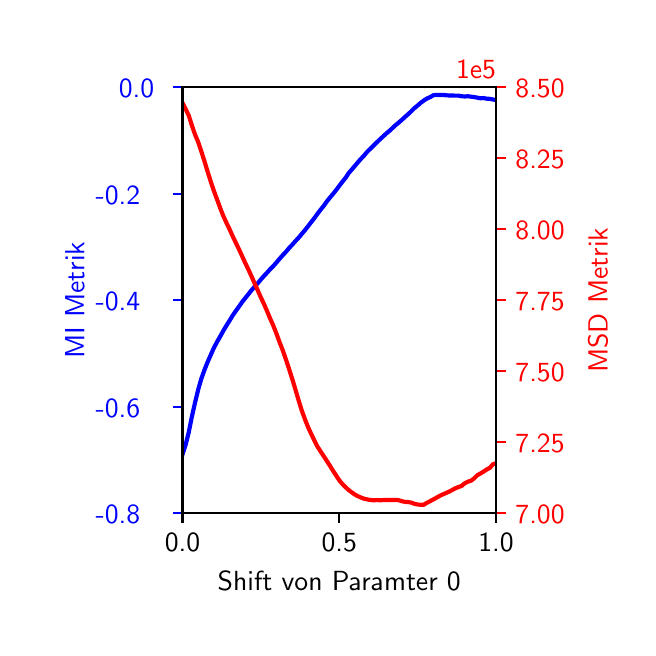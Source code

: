 \begingroup%
\makeatletter%
\begin{pgfpicture}%
\pgfpathrectangle{\pgfpointorigin}{\pgfqpoint{3.0in}{3.0in}}%
\pgfusepath{use as bounding box, clip}%
\begin{pgfscope}%
\pgfsetbuttcap%
\pgfsetmiterjoin%
\definecolor{currentfill}{rgb}{1.0,1.0,1.0}%
\pgfsetfillcolor{currentfill}%
\pgfsetlinewidth{0.0pt}%
\definecolor{currentstroke}{rgb}{1.0,1.0,1.0}%
\pgfsetstrokecolor{currentstroke}%
\pgfsetdash{}{0pt}%
\pgfpathmoveto{\pgfqpoint{0.0in}{0.0in}}%
\pgfpathlineto{\pgfqpoint{3.0in}{0.0in}}%
\pgfpathlineto{\pgfqpoint{3.0in}{3.0in}}%
\pgfpathlineto{\pgfqpoint{0.0in}{3.0in}}%
\pgfpathclose%
\pgfusepath{fill}%
\end{pgfscope}%
\begin{pgfscope}%
\pgfsetbuttcap%
\pgfsetmiterjoin%
\definecolor{currentfill}{rgb}{1.0,1.0,1.0}%
\pgfsetfillcolor{currentfill}%
\pgfsetlinewidth{0.0pt}%
\definecolor{currentstroke}{rgb}{0.0,0.0,0.0}%
\pgfsetstrokecolor{currentstroke}%
\pgfsetstrokeopacity{0.0}%
\pgfsetdash{}{0pt}%
\pgfpathmoveto{\pgfqpoint{0.774in}{0.572in}}%
\pgfpathlineto{\pgfqpoint{2.342in}{0.572in}}%
\pgfpathlineto{\pgfqpoint{2.342in}{2.703in}}%
\pgfpathlineto{\pgfqpoint{0.774in}{2.703in}}%
\pgfpathclose%
\pgfusepath{fill}%
\end{pgfscope}%
\begin{pgfscope}%
\pgfsetbuttcap%
\pgfsetroundjoin%
\definecolor{currentfill}{rgb}{0.0,0.0,0.0}%
\pgfsetfillcolor{currentfill}%
\pgfsetlinewidth{0.803pt}%
\definecolor{currentstroke}{rgb}{0.0,0.0,0.0}%
\pgfsetstrokecolor{currentstroke}%
\pgfsetdash{}{0pt}%
\pgfsys@defobject{currentmarker}{\pgfqpoint{0.0in}{-0.049in}}{\pgfqpoint{0.0in}{0.0in}}{%
\pgfpathmoveto{\pgfqpoint{0.0in}{0.0in}}%
\pgfpathlineto{\pgfqpoint{0.0in}{-0.049in}}%
\pgfusepath{stroke,fill}%
}%
\begin{pgfscope}%
\pgfsys@transformshift{0.774in}{0.572in}%
\pgfsys@useobject{currentmarker}{}%
\end{pgfscope}%
\end{pgfscope}%
\begin{pgfscope}%
\definecolor{textcolor}{rgb}{0.0,0.0,0.0}%
\pgfsetstrokecolor{textcolor}%
\pgfsetfillcolor{textcolor}%
\pgftext[x=0.774in,y=0.474in,,top]{\color{textcolor}\sffamily\fontsize{10.0}{12.0}\selectfont 0.0}%
\end{pgfscope}%
\begin{pgfscope}%
\pgfsetbuttcap%
\pgfsetroundjoin%
\definecolor{currentfill}{rgb}{0.0,0.0,0.0}%
\pgfsetfillcolor{currentfill}%
\pgfsetlinewidth{0.803pt}%
\definecolor{currentstroke}{rgb}{0.0,0.0,0.0}%
\pgfsetstrokecolor{currentstroke}%
\pgfsetdash{}{0pt}%
\pgfsys@defobject{currentmarker}{\pgfqpoint{0.0in}{-0.049in}}{\pgfqpoint{0.0in}{0.0in}}{%
\pgfpathmoveto{\pgfqpoint{0.0in}{0.0in}}%
\pgfpathlineto{\pgfqpoint{0.0in}{-0.049in}}%
\pgfusepath{stroke,fill}%
}%
\begin{pgfscope}%
\pgfsys@transformshift{1.558in}{0.572in}%
\pgfsys@useobject{currentmarker}{}%
\end{pgfscope}%
\end{pgfscope}%
\begin{pgfscope}%
\definecolor{textcolor}{rgb}{0.0,0.0,0.0}%
\pgfsetstrokecolor{textcolor}%
\pgfsetfillcolor{textcolor}%
\pgftext[x=1.558in,y=0.474in,,top]{\color{textcolor}\sffamily\fontsize{10.0}{12.0}\selectfont 0.5}%
\end{pgfscope}%
\begin{pgfscope}%
\pgfsetbuttcap%
\pgfsetroundjoin%
\definecolor{currentfill}{rgb}{0.0,0.0,0.0}%
\pgfsetfillcolor{currentfill}%
\pgfsetlinewidth{0.803pt}%
\definecolor{currentstroke}{rgb}{0.0,0.0,0.0}%
\pgfsetstrokecolor{currentstroke}%
\pgfsetdash{}{0pt}%
\pgfsys@defobject{currentmarker}{\pgfqpoint{0.0in}{-0.049in}}{\pgfqpoint{0.0in}{0.0in}}{%
\pgfpathmoveto{\pgfqpoint{0.0in}{0.0in}}%
\pgfpathlineto{\pgfqpoint{0.0in}{-0.049in}}%
\pgfusepath{stroke,fill}%
}%
\begin{pgfscope}%
\pgfsys@transformshift{2.342in}{0.572in}%
\pgfsys@useobject{currentmarker}{}%
\end{pgfscope}%
\end{pgfscope}%
\begin{pgfscope}%
\definecolor{textcolor}{rgb}{0.0,0.0,0.0}%
\pgfsetstrokecolor{textcolor}%
\pgfsetfillcolor{textcolor}%
\pgftext[x=2.342in,y=0.474in,,top]{\color{textcolor}\sffamily\fontsize{10.0}{12.0}\selectfont 1.0}%
\end{pgfscope}%
\begin{pgfscope}%
\definecolor{textcolor}{rgb}{0.0,0.0,0.0}%
\pgfsetstrokecolor{textcolor}%
\pgfsetfillcolor{textcolor}%
\pgftext[x=1.558in,y=0.284in,,top]{\color{textcolor}\sffamily\fontsize{10.0}{12.0}\selectfont Shift von Paramter 0}%
\end{pgfscope}%
\begin{pgfscope}%
\pgfsetbuttcap%
\pgfsetroundjoin%
\definecolor{currentfill}{rgb}{0.0,0.0,1.0}%
\pgfsetfillcolor{currentfill}%
\pgfsetlinewidth{0.803pt}%
\definecolor{currentstroke}{rgb}{0.0,0.0,1.0}%
\pgfsetstrokecolor{currentstroke}%
\pgfsetdash{}{0pt}%
\pgfsys@defobject{currentmarker}{\pgfqpoint{-0.049in}{0.0in}}{\pgfqpoint{0.0in}{0.0in}}{%
\pgfpathmoveto{\pgfqpoint{0.0in}{0.0in}}%
\pgfpathlineto{\pgfqpoint{-0.049in}{0.0in}}%
\pgfusepath{stroke,fill}%
}%
\begin{pgfscope}%
\pgfsys@transformshift{0.774in}{0.572in}%
\pgfsys@useobject{currentmarker}{}%
\end{pgfscope}%
\end{pgfscope}%
\begin{pgfscope}%
\definecolor{textcolor}{rgb}{0.0,0.0,1.0}%
\pgfsetstrokecolor{textcolor}%
\pgfsetfillcolor{textcolor}%
\pgftext[x=0.34in, y=0.519in, left, base]{\color{textcolor}\sffamily\fontsize{10.0}{12.0}\selectfont −0.8}%
\end{pgfscope}%
\begin{pgfscope}%
\pgfsetbuttcap%
\pgfsetroundjoin%
\definecolor{currentfill}{rgb}{0.0,0.0,1.0}%
\pgfsetfillcolor{currentfill}%
\pgfsetlinewidth{0.803pt}%
\definecolor{currentstroke}{rgb}{0.0,0.0,1.0}%
\pgfsetstrokecolor{currentstroke}%
\pgfsetdash{}{0pt}%
\pgfsys@defobject{currentmarker}{\pgfqpoint{-0.049in}{0.0in}}{\pgfqpoint{0.0in}{0.0in}}{%
\pgfpathmoveto{\pgfqpoint{0.0in}{0.0in}}%
\pgfpathlineto{\pgfqpoint{-0.049in}{0.0in}}%
\pgfusepath{stroke,fill}%
}%
\begin{pgfscope}%
\pgfsys@transformshift{0.774in}{1.104in}%
\pgfsys@useobject{currentmarker}{}%
\end{pgfscope}%
\end{pgfscope}%
\begin{pgfscope}%
\definecolor{textcolor}{rgb}{0.0,0.0,1.0}%
\pgfsetstrokecolor{textcolor}%
\pgfsetfillcolor{textcolor}%
\pgftext[x=0.34in, y=1.052in, left, base]{\color{textcolor}\sffamily\fontsize{10.0}{12.0}\selectfont −0.6}%
\end{pgfscope}%
\begin{pgfscope}%
\pgfsetbuttcap%
\pgfsetroundjoin%
\definecolor{currentfill}{rgb}{0.0,0.0,1.0}%
\pgfsetfillcolor{currentfill}%
\pgfsetlinewidth{0.803pt}%
\definecolor{currentstroke}{rgb}{0.0,0.0,1.0}%
\pgfsetstrokecolor{currentstroke}%
\pgfsetdash{}{0pt}%
\pgfsys@defobject{currentmarker}{\pgfqpoint{-0.049in}{0.0in}}{\pgfqpoint{0.0in}{0.0in}}{%
\pgfpathmoveto{\pgfqpoint{0.0in}{0.0in}}%
\pgfpathlineto{\pgfqpoint{-0.049in}{0.0in}}%
\pgfusepath{stroke,fill}%
}%
\begin{pgfscope}%
\pgfsys@transformshift{0.774in}{1.637in}%
\pgfsys@useobject{currentmarker}{}%
\end{pgfscope}%
\end{pgfscope}%
\begin{pgfscope}%
\definecolor{textcolor}{rgb}{0.0,0.0,1.0}%
\pgfsetstrokecolor{textcolor}%
\pgfsetfillcolor{textcolor}%
\pgftext[x=0.34in, y=1.584in, left, base]{\color{textcolor}\sffamily\fontsize{10.0}{12.0}\selectfont −0.4}%
\end{pgfscope}%
\begin{pgfscope}%
\pgfsetbuttcap%
\pgfsetroundjoin%
\definecolor{currentfill}{rgb}{0.0,0.0,1.0}%
\pgfsetfillcolor{currentfill}%
\pgfsetlinewidth{0.803pt}%
\definecolor{currentstroke}{rgb}{0.0,0.0,1.0}%
\pgfsetstrokecolor{currentstroke}%
\pgfsetdash{}{0pt}%
\pgfsys@defobject{currentmarker}{\pgfqpoint{-0.049in}{0.0in}}{\pgfqpoint{0.0in}{0.0in}}{%
\pgfpathmoveto{\pgfqpoint{0.0in}{0.0in}}%
\pgfpathlineto{\pgfqpoint{-0.049in}{0.0in}}%
\pgfusepath{stroke,fill}%
}%
\begin{pgfscope}%
\pgfsys@transformshift{0.774in}{2.17in}%
\pgfsys@useobject{currentmarker}{}%
\end{pgfscope}%
\end{pgfscope}%
\begin{pgfscope}%
\definecolor{textcolor}{rgb}{0.0,0.0,1.0}%
\pgfsetstrokecolor{textcolor}%
\pgfsetfillcolor{textcolor}%
\pgftext[x=0.34in, y=2.117in, left, base]{\color{textcolor}\sffamily\fontsize{10.0}{12.0}\selectfont −0.2}%
\end{pgfscope}%
\begin{pgfscope}%
\pgfsetbuttcap%
\pgfsetroundjoin%
\definecolor{currentfill}{rgb}{0.0,0.0,1.0}%
\pgfsetfillcolor{currentfill}%
\pgfsetlinewidth{0.803pt}%
\definecolor{currentstroke}{rgb}{0.0,0.0,1.0}%
\pgfsetstrokecolor{currentstroke}%
\pgfsetdash{}{0pt}%
\pgfsys@defobject{currentmarker}{\pgfqpoint{-0.049in}{0.0in}}{\pgfqpoint{0.0in}{0.0in}}{%
\pgfpathmoveto{\pgfqpoint{0.0in}{0.0in}}%
\pgfpathlineto{\pgfqpoint{-0.049in}{0.0in}}%
\pgfusepath{stroke,fill}%
}%
\begin{pgfscope}%
\pgfsys@transformshift{0.774in}{2.703in}%
\pgfsys@useobject{currentmarker}{}%
\end{pgfscope}%
\end{pgfscope}%
\begin{pgfscope}%
\definecolor{textcolor}{rgb}{0.0,0.0,1.0}%
\pgfsetstrokecolor{textcolor}%
\pgfsetfillcolor{textcolor}%
\pgftext[x=0.456in, y=2.65in, left, base]{\color{textcolor}\sffamily\fontsize{10.0}{12.0}\selectfont 0.0}%
\end{pgfscope}%
\begin{pgfscope}%
\definecolor{textcolor}{rgb}{0.0,0.0,1.0}%
\pgfsetstrokecolor{textcolor}%
\pgfsetfillcolor{textcolor}%
\pgftext[x=0.284in,y=1.637in,,bottom,rotate=90.0]{\color{textcolor}\sffamily\fontsize{10.0}{12.0}\selectfont MI Metrik}%
\end{pgfscope}%
\begin{pgfscope}%
\pgfpathrectangle{\pgfqpoint{0.774in}{0.572in}}{\pgfqpoint{1.567in}{2.131in}}%
\pgfusepath{clip}%
\pgfsetrectcap%
\pgfsetroundjoin%
\pgfsetlinewidth{1.506pt}%
\definecolor{currentstroke}{rgb}{0.0,0.0,1.0}%
\pgfsetstrokecolor{currentstroke}%
\pgfsetdash{}{0pt}%
\pgfpathmoveto{\pgfqpoint{0.774in}{0.866in}}%
\pgfpathlineto{\pgfqpoint{0.79in}{0.915in}}%
\pgfpathlineto{\pgfqpoint{0.806in}{0.98in}}%
\pgfpathlineto{\pgfqpoint{0.821in}{1.055in}}%
\pgfpathlineto{\pgfqpoint{0.837in}{1.126in}}%
\pgfpathlineto{\pgfqpoint{0.853in}{1.192in}}%
\pgfpathlineto{\pgfqpoint{0.868in}{1.244in}}%
\pgfpathlineto{\pgfqpoint{0.884in}{1.289in}}%
\pgfpathlineto{\pgfqpoint{0.9in}{1.329in}}%
\pgfpathlineto{\pgfqpoint{0.916in}{1.365in}}%
\pgfpathlineto{\pgfqpoint{0.931in}{1.399in}}%
\pgfpathlineto{\pgfqpoint{0.947in}{1.429in}}%
\pgfpathlineto{\pgfqpoint{0.963in}{1.457in}}%
\pgfpathlineto{\pgfqpoint{0.978in}{1.484in}}%
\pgfpathlineto{\pgfqpoint{0.994in}{1.511in}}%
\pgfpathlineto{\pgfqpoint{1.01in}{1.536in}}%
\pgfpathlineto{\pgfqpoint{1.025in}{1.561in}}%
\pgfpathlineto{\pgfqpoint{1.041in}{1.584in}}%
\pgfpathlineto{\pgfqpoint{1.057in}{1.606in}}%
\pgfpathlineto{\pgfqpoint{1.072in}{1.628in}}%
\pgfpathlineto{\pgfqpoint{1.088in}{1.648in}}%
\pgfpathlineto{\pgfqpoint{1.104in}{1.668in}}%
\pgfpathlineto{\pgfqpoint{1.119in}{1.687in}}%
\pgfpathlineto{\pgfqpoint{1.135in}{1.705in}}%
\pgfpathlineto{\pgfqpoint{1.151in}{1.723in}}%
\pgfpathlineto{\pgfqpoint{1.166in}{1.741in}}%
\pgfpathlineto{\pgfqpoint{1.182in}{1.759in}}%
\pgfpathlineto{\pgfqpoint{1.198in}{1.776in}}%
\pgfpathlineto{\pgfqpoint{1.213in}{1.793in}}%
\pgfpathlineto{\pgfqpoint{1.229in}{1.809in}}%
\pgfpathlineto{\pgfqpoint{1.245in}{1.827in}}%
\pgfpathlineto{\pgfqpoint{1.26in}{1.845in}}%
\pgfpathlineto{\pgfqpoint{1.276in}{1.863in}}%
\pgfpathlineto{\pgfqpoint{1.292in}{1.88in}}%
\pgfpathlineto{\pgfqpoint{1.307in}{1.898in}}%
\pgfpathlineto{\pgfqpoint{1.323in}{1.915in}}%
\pgfpathlineto{\pgfqpoint{1.339in}{1.933in}}%
\pgfpathlineto{\pgfqpoint{1.354in}{1.949in}}%
\pgfpathlineto{\pgfqpoint{1.37in}{1.968in}}%
\pgfpathlineto{\pgfqpoint{1.386in}{1.987in}}%
\pgfpathlineto{\pgfqpoint{1.401in}{2.006in}}%
\pgfpathlineto{\pgfqpoint{1.417in}{2.027in}}%
\pgfpathlineto{\pgfqpoint{1.433in}{2.047in}}%
\pgfpathlineto{\pgfqpoint{1.448in}{2.068in}}%
\pgfpathlineto{\pgfqpoint{1.464in}{2.089in}}%
\pgfpathlineto{\pgfqpoint{1.48in}{2.109in}}%
\pgfpathlineto{\pgfqpoint{1.495in}{2.13in}}%
\pgfpathlineto{\pgfqpoint{1.511in}{2.15in}}%
\pgfpathlineto{\pgfqpoint{1.527in}{2.169in}}%
\pgfpathlineto{\pgfqpoint{1.543in}{2.189in}}%
\pgfpathlineto{\pgfqpoint{1.558in}{2.209in}}%
\pgfpathlineto{\pgfqpoint{1.574in}{2.23in}}%
\pgfpathlineto{\pgfqpoint{1.59in}{2.25in}}%
\pgfpathlineto{\pgfqpoint{1.605in}{2.273in}}%
\pgfpathlineto{\pgfqpoint{1.621in}{2.291in}}%
\pgfpathlineto{\pgfqpoint{1.637in}{2.31in}}%
\pgfpathlineto{\pgfqpoint{1.652in}{2.328in}}%
\pgfpathlineto{\pgfqpoint{1.668in}{2.346in}}%
\pgfpathlineto{\pgfqpoint{1.684in}{2.363in}}%
\pgfpathlineto{\pgfqpoint{1.699in}{2.381in}}%
\pgfpathlineto{\pgfqpoint{1.715in}{2.396in}}%
\pgfpathlineto{\pgfqpoint{1.731in}{2.412in}}%
\pgfpathlineto{\pgfqpoint{1.746in}{2.427in}}%
\pgfpathlineto{\pgfqpoint{1.762in}{2.442in}}%
\pgfpathlineto{\pgfqpoint{1.778in}{2.457in}}%
\pgfpathlineto{\pgfqpoint{1.793in}{2.471in}}%
\pgfpathlineto{\pgfqpoint{1.809in}{2.484in}}%
\pgfpathlineto{\pgfqpoint{1.825in}{2.499in}}%
\pgfpathlineto{\pgfqpoint{1.84in}{2.513in}}%
\pgfpathlineto{\pgfqpoint{1.856in}{2.526in}}%
\pgfpathlineto{\pgfqpoint{1.872in}{2.54in}}%
\pgfpathlineto{\pgfqpoint{1.887in}{2.554in}}%
\pgfpathlineto{\pgfqpoint{1.903in}{2.568in}}%
\pgfpathlineto{\pgfqpoint{1.919in}{2.583in}}%
\pgfpathlineto{\pgfqpoint{1.934in}{2.598in}}%
\pgfpathlineto{\pgfqpoint{1.95in}{2.611in}}%
\pgfpathlineto{\pgfqpoint{1.966in}{2.625in}}%
\pgfpathlineto{\pgfqpoint{1.981in}{2.636in}}%
\pgfpathlineto{\pgfqpoint{1.997in}{2.646in}}%
\pgfpathlineto{\pgfqpoint{2.013in}{2.653in}}%
\pgfpathlineto{\pgfqpoint{2.028in}{2.662in}}%
\pgfpathlineto{\pgfqpoint{2.044in}{2.664in}}%
\pgfpathlineto{\pgfqpoint{2.06in}{2.663in}}%
\pgfpathlineto{\pgfqpoint{2.075in}{2.664in}}%
\pgfpathlineto{\pgfqpoint{2.091in}{2.662in}}%
\pgfpathlineto{\pgfqpoint{2.107in}{2.661in}}%
\pgfpathlineto{\pgfqpoint{2.122in}{2.661in}}%
\pgfpathlineto{\pgfqpoint{2.138in}{2.66in}}%
\pgfpathlineto{\pgfqpoint{2.154in}{2.66in}}%
\pgfpathlineto{\pgfqpoint{2.17in}{2.657in}}%
\pgfpathlineto{\pgfqpoint{2.185in}{2.656in}}%
\pgfpathlineto{\pgfqpoint{2.201in}{2.657in}}%
\pgfpathlineto{\pgfqpoint{2.217in}{2.655in}}%
\pgfpathlineto{\pgfqpoint{2.232in}{2.653in}}%
\pgfpathlineto{\pgfqpoint{2.248in}{2.65in}}%
\pgfpathlineto{\pgfqpoint{2.264in}{2.647in}}%
\pgfpathlineto{\pgfqpoint{2.279in}{2.648in}}%
\pgfpathlineto{\pgfqpoint{2.295in}{2.645in}}%
\pgfpathlineto{\pgfqpoint{2.311in}{2.644in}}%
\pgfpathlineto{\pgfqpoint{2.326in}{2.641in}}%
\pgfpathlineto{\pgfqpoint{2.342in}{2.638in}}%
\pgfusepath{stroke}%
\end{pgfscope}%
\begin{pgfscope}%
\pgfsetrectcap%
\pgfsetmiterjoin%
\pgfsetlinewidth{0.803pt}%
\definecolor{currentstroke}{rgb}{0.0,0.0,0.0}%
\pgfsetstrokecolor{currentstroke}%
\pgfsetdash{}{0pt}%
\pgfpathmoveto{\pgfqpoint{0.774in}{0.572in}}%
\pgfpathlineto{\pgfqpoint{0.774in}{2.703in}}%
\pgfusepath{stroke}%
\end{pgfscope}%
\begin{pgfscope}%
\pgfsetrectcap%
\pgfsetmiterjoin%
\pgfsetlinewidth{0.803pt}%
\definecolor{currentstroke}{rgb}{0.0,0.0,0.0}%
\pgfsetstrokecolor{currentstroke}%
\pgfsetdash{}{0pt}%
\pgfpathmoveto{\pgfqpoint{2.342in}{0.572in}}%
\pgfpathlineto{\pgfqpoint{2.342in}{2.703in}}%
\pgfusepath{stroke}%
\end{pgfscope}%
\begin{pgfscope}%
\pgfsetrectcap%
\pgfsetmiterjoin%
\pgfsetlinewidth{0.803pt}%
\definecolor{currentstroke}{rgb}{0.0,0.0,0.0}%
\pgfsetstrokecolor{currentstroke}%
\pgfsetdash{}{0pt}%
\pgfpathmoveto{\pgfqpoint{0.774in}{0.572in}}%
\pgfpathlineto{\pgfqpoint{2.342in}{0.572in}}%
\pgfusepath{stroke}%
\end{pgfscope}%
\begin{pgfscope}%
\pgfsetrectcap%
\pgfsetmiterjoin%
\pgfsetlinewidth{0.803pt}%
\definecolor{currentstroke}{rgb}{0.0,0.0,0.0}%
\pgfsetstrokecolor{currentstroke}%
\pgfsetdash{}{0pt}%
\pgfpathmoveto{\pgfqpoint{0.774in}{2.703in}}%
\pgfpathlineto{\pgfqpoint{2.342in}{2.703in}}%
\pgfusepath{stroke}%
\end{pgfscope}%
\begin{pgfscope}%
\pgfsetbuttcap%
\pgfsetroundjoin%
\definecolor{currentfill}{rgb}{1.0,0.0,0.0}%
\pgfsetfillcolor{currentfill}%
\pgfsetlinewidth{0.803pt}%
\definecolor{currentstroke}{rgb}{1.0,0.0,0.0}%
\pgfsetstrokecolor{currentstroke}%
\pgfsetdash{}{0pt}%
\pgfsys@defobject{currentmarker}{\pgfqpoint{0.0in}{0.0in}}{\pgfqpoint{0.049in}{0.0in}}{%
\pgfpathmoveto{\pgfqpoint{0.0in}{0.0in}}%
\pgfpathlineto{\pgfqpoint{0.049in}{0.0in}}%
\pgfusepath{stroke,fill}%
}%
\begin{pgfscope}%
\pgfsys@transformshift{2.342in}{0.572in}%
\pgfsys@useobject{currentmarker}{}%
\end{pgfscope}%
\end{pgfscope}%
\begin{pgfscope}%
\definecolor{textcolor}{rgb}{1.0,0.0,0.0}%
\pgfsetstrokecolor{textcolor}%
\pgfsetfillcolor{textcolor}%
\pgftext[x=2.439in, y=0.519in, left, base]{\color{textcolor}\sffamily\fontsize{10.0}{12.0}\selectfont 7.00}%
\end{pgfscope}%
\begin{pgfscope}%
\pgfsetbuttcap%
\pgfsetroundjoin%
\definecolor{currentfill}{rgb}{1.0,0.0,0.0}%
\pgfsetfillcolor{currentfill}%
\pgfsetlinewidth{0.803pt}%
\definecolor{currentstroke}{rgb}{1.0,0.0,0.0}%
\pgfsetstrokecolor{currentstroke}%
\pgfsetdash{}{0pt}%
\pgfsys@defobject{currentmarker}{\pgfqpoint{0.0in}{0.0in}}{\pgfqpoint{0.049in}{0.0in}}{%
\pgfpathmoveto{\pgfqpoint{0.0in}{0.0in}}%
\pgfpathlineto{\pgfqpoint{0.049in}{0.0in}}%
\pgfusepath{stroke,fill}%
}%
\begin{pgfscope}%
\pgfsys@transformshift{2.342in}{0.927in}%
\pgfsys@useobject{currentmarker}{}%
\end{pgfscope}%
\end{pgfscope}%
\begin{pgfscope}%
\definecolor{textcolor}{rgb}{1.0,0.0,0.0}%
\pgfsetstrokecolor{textcolor}%
\pgfsetfillcolor{textcolor}%
\pgftext[x=2.439in, y=0.874in, left, base]{\color{textcolor}\sffamily\fontsize{10.0}{12.0}\selectfont 7.25}%
\end{pgfscope}%
\begin{pgfscope}%
\pgfsetbuttcap%
\pgfsetroundjoin%
\definecolor{currentfill}{rgb}{1.0,0.0,0.0}%
\pgfsetfillcolor{currentfill}%
\pgfsetlinewidth{0.803pt}%
\definecolor{currentstroke}{rgb}{1.0,0.0,0.0}%
\pgfsetstrokecolor{currentstroke}%
\pgfsetdash{}{0pt}%
\pgfsys@defobject{currentmarker}{\pgfqpoint{0.0in}{0.0in}}{\pgfqpoint{0.049in}{0.0in}}{%
\pgfpathmoveto{\pgfqpoint{0.0in}{0.0in}}%
\pgfpathlineto{\pgfqpoint{0.049in}{0.0in}}%
\pgfusepath{stroke,fill}%
}%
\begin{pgfscope}%
\pgfsys@transformshift{2.342in}{1.282in}%
\pgfsys@useobject{currentmarker}{}%
\end{pgfscope}%
\end{pgfscope}%
\begin{pgfscope}%
\definecolor{textcolor}{rgb}{1.0,0.0,0.0}%
\pgfsetstrokecolor{textcolor}%
\pgfsetfillcolor{textcolor}%
\pgftext[x=2.439in, y=1.229in, left, base]{\color{textcolor}\sffamily\fontsize{10.0}{12.0}\selectfont 7.50}%
\end{pgfscope}%
\begin{pgfscope}%
\pgfsetbuttcap%
\pgfsetroundjoin%
\definecolor{currentfill}{rgb}{1.0,0.0,0.0}%
\pgfsetfillcolor{currentfill}%
\pgfsetlinewidth{0.803pt}%
\definecolor{currentstroke}{rgb}{1.0,0.0,0.0}%
\pgfsetstrokecolor{currentstroke}%
\pgfsetdash{}{0pt}%
\pgfsys@defobject{currentmarker}{\pgfqpoint{0.0in}{0.0in}}{\pgfqpoint{0.049in}{0.0in}}{%
\pgfpathmoveto{\pgfqpoint{0.0in}{0.0in}}%
\pgfpathlineto{\pgfqpoint{0.049in}{0.0in}}%
\pgfusepath{stroke,fill}%
}%
\begin{pgfscope}%
\pgfsys@transformshift{2.342in}{1.637in}%
\pgfsys@useobject{currentmarker}{}%
\end{pgfscope}%
\end{pgfscope}%
\begin{pgfscope}%
\definecolor{textcolor}{rgb}{1.0,0.0,0.0}%
\pgfsetstrokecolor{textcolor}%
\pgfsetfillcolor{textcolor}%
\pgftext[x=2.439in, y=1.584in, left, base]{\color{textcolor}\sffamily\fontsize{10.0}{12.0}\selectfont 7.75}%
\end{pgfscope}%
\begin{pgfscope}%
\pgfsetbuttcap%
\pgfsetroundjoin%
\definecolor{currentfill}{rgb}{1.0,0.0,0.0}%
\pgfsetfillcolor{currentfill}%
\pgfsetlinewidth{0.803pt}%
\definecolor{currentstroke}{rgb}{1.0,0.0,0.0}%
\pgfsetstrokecolor{currentstroke}%
\pgfsetdash{}{0pt}%
\pgfsys@defobject{currentmarker}{\pgfqpoint{0.0in}{0.0in}}{\pgfqpoint{0.049in}{0.0in}}{%
\pgfpathmoveto{\pgfqpoint{0.0in}{0.0in}}%
\pgfpathlineto{\pgfqpoint{0.049in}{0.0in}}%
\pgfusepath{stroke,fill}%
}%
\begin{pgfscope}%
\pgfsys@transformshift{2.342in}{1.992in}%
\pgfsys@useobject{currentmarker}{}%
\end{pgfscope}%
\end{pgfscope}%
\begin{pgfscope}%
\definecolor{textcolor}{rgb}{1.0,0.0,0.0}%
\pgfsetstrokecolor{textcolor}%
\pgfsetfillcolor{textcolor}%
\pgftext[x=2.439in, y=1.94in, left, base]{\color{textcolor}\sffamily\fontsize{10.0}{12.0}\selectfont 8.00}%
\end{pgfscope}%
\begin{pgfscope}%
\pgfsetbuttcap%
\pgfsetroundjoin%
\definecolor{currentfill}{rgb}{1.0,0.0,0.0}%
\pgfsetfillcolor{currentfill}%
\pgfsetlinewidth{0.803pt}%
\definecolor{currentstroke}{rgb}{1.0,0.0,0.0}%
\pgfsetstrokecolor{currentstroke}%
\pgfsetdash{}{0pt}%
\pgfsys@defobject{currentmarker}{\pgfqpoint{0.0in}{0.0in}}{\pgfqpoint{0.049in}{0.0in}}{%
\pgfpathmoveto{\pgfqpoint{0.0in}{0.0in}}%
\pgfpathlineto{\pgfqpoint{0.049in}{0.0in}}%
\pgfusepath{stroke,fill}%
}%
\begin{pgfscope}%
\pgfsys@transformshift{2.342in}{2.348in}%
\pgfsys@useobject{currentmarker}{}%
\end{pgfscope}%
\end{pgfscope}%
\begin{pgfscope}%
\definecolor{textcolor}{rgb}{1.0,0.0,0.0}%
\pgfsetstrokecolor{textcolor}%
\pgfsetfillcolor{textcolor}%
\pgftext[x=2.439in, y=2.295in, left, base]{\color{textcolor}\sffamily\fontsize{10.0}{12.0}\selectfont 8.25}%
\end{pgfscope}%
\begin{pgfscope}%
\pgfsetbuttcap%
\pgfsetroundjoin%
\definecolor{currentfill}{rgb}{1.0,0.0,0.0}%
\pgfsetfillcolor{currentfill}%
\pgfsetlinewidth{0.803pt}%
\definecolor{currentstroke}{rgb}{1.0,0.0,0.0}%
\pgfsetstrokecolor{currentstroke}%
\pgfsetdash{}{0pt}%
\pgfsys@defobject{currentmarker}{\pgfqpoint{0.0in}{0.0in}}{\pgfqpoint{0.049in}{0.0in}}{%
\pgfpathmoveto{\pgfqpoint{0.0in}{0.0in}}%
\pgfpathlineto{\pgfqpoint{0.049in}{0.0in}}%
\pgfusepath{stroke,fill}%
}%
\begin{pgfscope}%
\pgfsys@transformshift{2.342in}{2.703in}%
\pgfsys@useobject{currentmarker}{}%
\end{pgfscope}%
\end{pgfscope}%
\begin{pgfscope}%
\definecolor{textcolor}{rgb}{1.0,0.0,0.0}%
\pgfsetstrokecolor{textcolor}%
\pgfsetfillcolor{textcolor}%
\pgftext[x=2.439in, y=2.65in, left, base]{\color{textcolor}\sffamily\fontsize{10.0}{12.0}\selectfont 8.50}%
\end{pgfscope}%
\begin{pgfscope}%
\definecolor{textcolor}{rgb}{1.0,0.0,0.0}%
\pgfsetstrokecolor{textcolor}%
\pgfsetfillcolor{textcolor}%
\pgftext[x=2.804in,y=1.637in,,top,rotate=90.0]{\color{textcolor}\sffamily\fontsize{10.0}{12.0}\selectfont MSD Metrik}%
\end{pgfscope}%
\begin{pgfscope}%
\definecolor{textcolor}{rgb}{1.0,0.0,0.0}%
\pgfsetstrokecolor{textcolor}%
\pgfsetfillcolor{textcolor}%
\pgftext[x=2.342in,y=2.744in,right,base]{\color{textcolor}\sffamily\fontsize{10.0}{12.0}\selectfont 1e5}%
\end{pgfscope}%
\begin{pgfscope}%
\pgfpathrectangle{\pgfqpoint{0.774in}{0.572in}}{\pgfqpoint{1.567in}{2.131in}}%
\pgfusepath{clip}%
\pgfsetrectcap%
\pgfsetroundjoin%
\pgfsetlinewidth{1.506pt}%
\definecolor{currentstroke}{rgb}{1.0,0.0,0.0}%
\pgfsetstrokecolor{currentstroke}%
\pgfsetdash{}{0pt}%
\pgfpathmoveto{\pgfqpoint{0.774in}{2.624in}}%
\pgfpathlineto{\pgfqpoint{0.79in}{2.593in}}%
\pgfpathlineto{\pgfqpoint{0.806in}{2.559in}}%
\pgfpathlineto{\pgfqpoint{0.821in}{2.511in}}%
\pgfpathlineto{\pgfqpoint{0.837in}{2.465in}}%
\pgfpathlineto{\pgfqpoint{0.853in}{2.427in}}%
\pgfpathlineto{\pgfqpoint{0.868in}{2.382in}}%
\pgfpathlineto{\pgfqpoint{0.884in}{2.332in}}%
\pgfpathlineto{\pgfqpoint{0.9in}{2.279in}}%
\pgfpathlineto{\pgfqpoint{0.916in}{2.229in}}%
\pgfpathlineto{\pgfqpoint{0.931in}{2.184in}}%
\pgfpathlineto{\pgfqpoint{0.947in}{2.141in}}%
\pgfpathlineto{\pgfqpoint{0.963in}{2.097in}}%
\pgfpathlineto{\pgfqpoint{0.978in}{2.059in}}%
\pgfpathlineto{\pgfqpoint{0.994in}{2.024in}}%
\pgfpathlineto{\pgfqpoint{1.01in}{1.991in}}%
\pgfpathlineto{\pgfqpoint{1.025in}{1.957in}}%
\pgfpathlineto{\pgfqpoint{1.041in}{1.924in}}%
\pgfpathlineto{\pgfqpoint{1.057in}{1.891in}}%
\pgfpathlineto{\pgfqpoint{1.072in}{1.858in}}%
\pgfpathlineto{\pgfqpoint{1.088in}{1.823in}}%
\pgfpathlineto{\pgfqpoint{1.104in}{1.79in}}%
\pgfpathlineto{\pgfqpoint{1.119in}{1.757in}}%
\pgfpathlineto{\pgfqpoint{1.135in}{1.721in}}%
\pgfpathlineto{\pgfqpoint{1.151in}{1.685in}}%
\pgfpathlineto{\pgfqpoint{1.166in}{1.651in}}%
\pgfpathlineto{\pgfqpoint{1.182in}{1.617in}}%
\pgfpathlineto{\pgfqpoint{1.198in}{1.58in}}%
\pgfpathlineto{\pgfqpoint{1.213in}{1.544in}}%
\pgfpathlineto{\pgfqpoint{1.229in}{1.508in}}%
\pgfpathlineto{\pgfqpoint{1.245in}{1.467in}}%
\pgfpathlineto{\pgfqpoint{1.26in}{1.426in}}%
\pgfpathlineto{\pgfqpoint{1.276in}{1.385in}}%
\pgfpathlineto{\pgfqpoint{1.292in}{1.339in}}%
\pgfpathlineto{\pgfqpoint{1.307in}{1.293in}}%
\pgfpathlineto{\pgfqpoint{1.323in}{1.243in}}%
\pgfpathlineto{\pgfqpoint{1.339in}{1.19in}}%
\pgfpathlineto{\pgfqpoint{1.354in}{1.139in}}%
\pgfpathlineto{\pgfqpoint{1.37in}{1.087in}}%
\pgfpathlineto{\pgfqpoint{1.386in}{1.043in}}%
\pgfpathlineto{\pgfqpoint{1.401in}{1.005in}}%
\pgfpathlineto{\pgfqpoint{1.417in}{0.97in}}%
\pgfpathlineto{\pgfqpoint{1.433in}{0.937in}}%
\pgfpathlineto{\pgfqpoint{1.448in}{0.907in}}%
\pgfpathlineto{\pgfqpoint{1.464in}{0.882in}}%
\pgfpathlineto{\pgfqpoint{1.48in}{0.858in}}%
\pgfpathlineto{\pgfqpoint{1.495in}{0.835in}}%
\pgfpathlineto{\pgfqpoint{1.511in}{0.81in}}%
\pgfpathlineto{\pgfqpoint{1.527in}{0.784in}}%
\pgfpathlineto{\pgfqpoint{1.543in}{0.76in}}%
\pgfpathlineto{\pgfqpoint{1.558in}{0.737in}}%
\pgfpathlineto{\pgfqpoint{1.574in}{0.718in}}%
\pgfpathlineto{\pgfqpoint{1.59in}{0.702in}}%
\pgfpathlineto{\pgfqpoint{1.605in}{0.688in}}%
\pgfpathlineto{\pgfqpoint{1.621in}{0.676in}}%
\pgfpathlineto{\pgfqpoint{1.637in}{0.665in}}%
\pgfpathlineto{\pgfqpoint{1.652in}{0.657in}}%
\pgfpathlineto{\pgfqpoint{1.668in}{0.65in}}%
\pgfpathlineto{\pgfqpoint{1.684in}{0.644in}}%
\pgfpathlineto{\pgfqpoint{1.699in}{0.641in}}%
\pgfpathlineto{\pgfqpoint{1.715in}{0.638in}}%
\pgfpathlineto{\pgfqpoint{1.731in}{0.637in}}%
\pgfpathlineto{\pgfqpoint{1.746in}{0.638in}}%
\pgfpathlineto{\pgfqpoint{1.762in}{0.637in}}%
\pgfpathlineto{\pgfqpoint{1.778in}{0.638in}}%
\pgfpathlineto{\pgfqpoint{1.793in}{0.638in}}%
\pgfpathlineto{\pgfqpoint{1.809in}{0.638in}}%
\pgfpathlineto{\pgfqpoint{1.825in}{0.638in}}%
\pgfpathlineto{\pgfqpoint{1.84in}{0.639in}}%
\pgfpathlineto{\pgfqpoint{1.856in}{0.637in}}%
\pgfpathlineto{\pgfqpoint{1.872in}{0.632in}}%
\pgfpathlineto{\pgfqpoint{1.887in}{0.629in}}%
\pgfpathlineto{\pgfqpoint{1.903in}{0.628in}}%
\pgfpathlineto{\pgfqpoint{1.919in}{0.625in}}%
\pgfpathlineto{\pgfqpoint{1.934in}{0.619in}}%
\pgfpathlineto{\pgfqpoint{1.95in}{0.616in}}%
\pgfpathlineto{\pgfqpoint{1.966in}{0.614in}}%
\pgfpathlineto{\pgfqpoint{1.981in}{0.615in}}%
\pgfpathlineto{\pgfqpoint{1.997in}{0.625in}}%
\pgfpathlineto{\pgfqpoint{2.013in}{0.633in}}%
\pgfpathlineto{\pgfqpoint{2.028in}{0.641in}}%
\pgfpathlineto{\pgfqpoint{2.044in}{0.65in}}%
\pgfpathlineto{\pgfqpoint{2.06in}{0.659in}}%
\pgfpathlineto{\pgfqpoint{2.075in}{0.666in}}%
\pgfpathlineto{\pgfqpoint{2.091in}{0.673in}}%
\pgfpathlineto{\pgfqpoint{2.107in}{0.68in}}%
\pgfpathlineto{\pgfqpoint{2.122in}{0.688in}}%
\pgfpathlineto{\pgfqpoint{2.138in}{0.697in}}%
\pgfpathlineto{\pgfqpoint{2.154in}{0.703in}}%
\pgfpathlineto{\pgfqpoint{2.17in}{0.709in}}%
\pgfpathlineto{\pgfqpoint{2.185in}{0.722in}}%
\pgfpathlineto{\pgfqpoint{2.201in}{0.73in}}%
\pgfpathlineto{\pgfqpoint{2.217in}{0.735in}}%
\pgfpathlineto{\pgfqpoint{2.232in}{0.746in}}%
\pgfpathlineto{\pgfqpoint{2.248in}{0.762in}}%
\pgfpathlineto{\pgfqpoint{2.264in}{0.771in}}%
\pgfpathlineto{\pgfqpoint{2.279in}{0.78in}}%
\pgfpathlineto{\pgfqpoint{2.295in}{0.791in}}%
\pgfpathlineto{\pgfqpoint{2.311in}{0.799in}}%
\pgfpathlineto{\pgfqpoint{2.326in}{0.817in}}%
\pgfpathlineto{\pgfqpoint{2.342in}{0.822in}}%
\pgfusepath{stroke}%
\end{pgfscope}%
\begin{pgfscope}%
\pgfsetrectcap%
\pgfsetmiterjoin%
\pgfsetlinewidth{0.803pt}%
\definecolor{currentstroke}{rgb}{0.0,0.0,0.0}%
\pgfsetstrokecolor{currentstroke}%
\pgfsetdash{}{0pt}%
\pgfpathmoveto{\pgfqpoint{0.774in}{0.572in}}%
\pgfpathlineto{\pgfqpoint{0.774in}{2.703in}}%
\pgfusepath{stroke}%
\end{pgfscope}%
\begin{pgfscope}%
\pgfsetrectcap%
\pgfsetmiterjoin%
\pgfsetlinewidth{0.803pt}%
\definecolor{currentstroke}{rgb}{0.0,0.0,0.0}%
\pgfsetstrokecolor{currentstroke}%
\pgfsetdash{}{0pt}%
\pgfpathmoveto{\pgfqpoint{2.342in}{0.572in}}%
\pgfpathlineto{\pgfqpoint{2.342in}{2.703in}}%
\pgfusepath{stroke}%
\end{pgfscope}%
\begin{pgfscope}%
\pgfsetrectcap%
\pgfsetmiterjoin%
\pgfsetlinewidth{0.803pt}%
\definecolor{currentstroke}{rgb}{0.0,0.0,0.0}%
\pgfsetstrokecolor{currentstroke}%
\pgfsetdash{}{0pt}%
\pgfpathmoveto{\pgfqpoint{0.774in}{0.572in}}%
\pgfpathlineto{\pgfqpoint{2.342in}{0.572in}}%
\pgfusepath{stroke}%
\end{pgfscope}%
\begin{pgfscope}%
\pgfsetrectcap%
\pgfsetmiterjoin%
\pgfsetlinewidth{0.803pt}%
\definecolor{currentstroke}{rgb}{0.0,0.0,0.0}%
\pgfsetstrokecolor{currentstroke}%
\pgfsetdash{}{0pt}%
\pgfpathmoveto{\pgfqpoint{0.774in}{2.703in}}%
\pgfpathlineto{\pgfqpoint{2.342in}{2.703in}}%
\pgfusepath{stroke}%
\end{pgfscope}%
\end{pgfpicture}%
\makeatother%
\endgroup%

